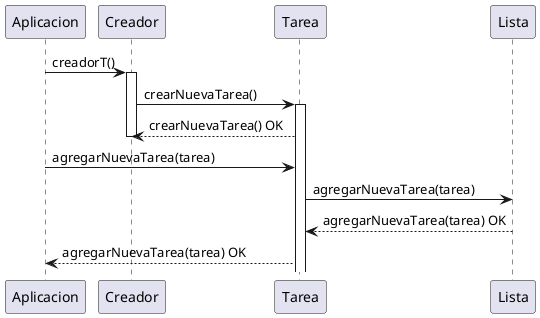 @startuml Diagrama Secuencia

 Aplicacion -> Creador: creadorT()
activate Creador

 Creador -> Tarea: crearNuevaTarea()
activate Tarea

 Creador <-- Tarea: crearNuevaTarea() OK
deactivate Creador


 Aplicacion -> Tarea: agregarNuevaTarea(tarea)
 Tarea -> Lista: agregarNuevaTarea(tarea)
 Tarea <-- Lista: agregarNuevaTarea(tarea) OK
 Aplicacion <-- Tarea: agregarNuevaTarea(tarea) OK











@enduml